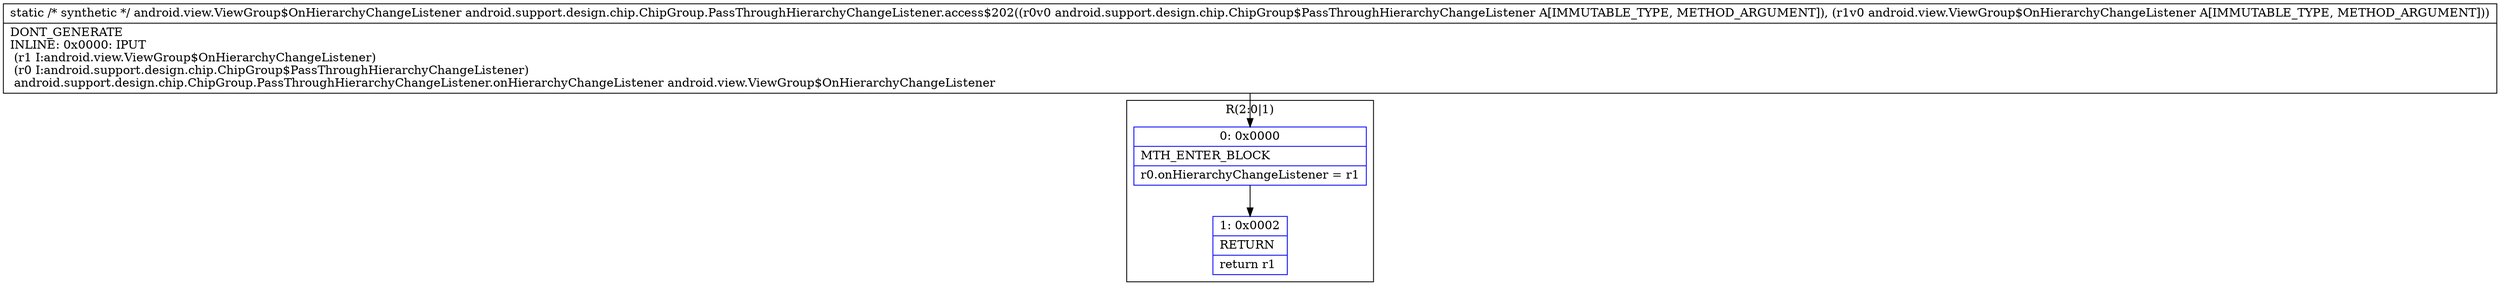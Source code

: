 digraph "CFG forandroid.support.design.chip.ChipGroup.PassThroughHierarchyChangeListener.access$202(Landroid\/support\/design\/chip\/ChipGroup$PassThroughHierarchyChangeListener;Landroid\/view\/ViewGroup$OnHierarchyChangeListener;)Landroid\/view\/ViewGroup$OnHierarchyChangeListener;" {
subgraph cluster_Region_1955916445 {
label = "R(2:0|1)";
node [shape=record,color=blue];
Node_0 [shape=record,label="{0\:\ 0x0000|MTH_ENTER_BLOCK\l|r0.onHierarchyChangeListener = r1\l}"];
Node_1 [shape=record,label="{1\:\ 0x0002|RETURN\l|return r1\l}"];
}
MethodNode[shape=record,label="{static \/* synthetic *\/ android.view.ViewGroup$OnHierarchyChangeListener android.support.design.chip.ChipGroup.PassThroughHierarchyChangeListener.access$202((r0v0 android.support.design.chip.ChipGroup$PassThroughHierarchyChangeListener A[IMMUTABLE_TYPE, METHOD_ARGUMENT]), (r1v0 android.view.ViewGroup$OnHierarchyChangeListener A[IMMUTABLE_TYPE, METHOD_ARGUMENT]))  | DONT_GENERATE\lINLINE: 0x0000: IPUT  \l  (r1 I:android.view.ViewGroup$OnHierarchyChangeListener)\l  (r0 I:android.support.design.chip.ChipGroup$PassThroughHierarchyChangeListener)\l android.support.design.chip.ChipGroup.PassThroughHierarchyChangeListener.onHierarchyChangeListener android.view.ViewGroup$OnHierarchyChangeListener\l}"];
MethodNode -> Node_0;
Node_0 -> Node_1;
}

